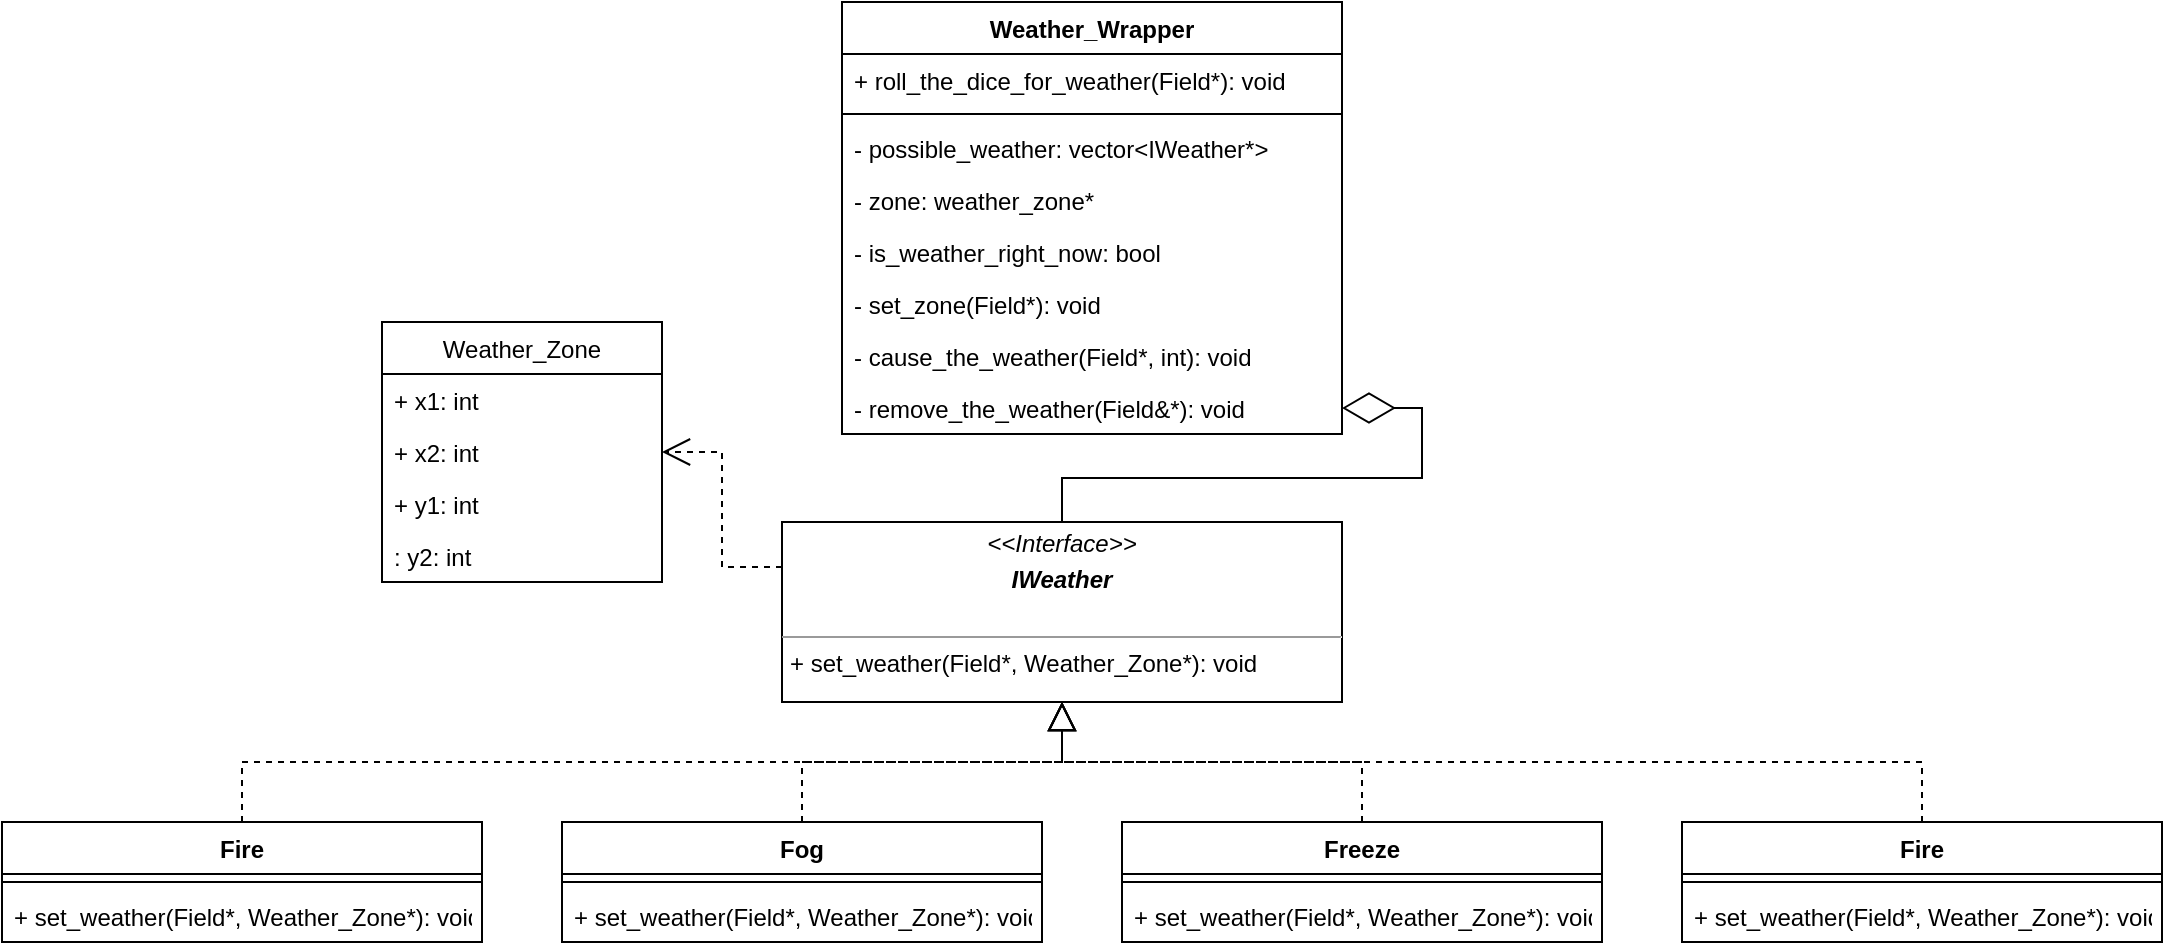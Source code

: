<mxfile version="20.5.1" type="device"><diagram id="Lyt0FpWS8Z_CBJf3gTmC" name="Страница 1"><mxGraphModel dx="1200" dy="790" grid="1" gridSize="10" guides="1" tooltips="1" connect="1" arrows="1" fold="1" page="1" pageScale="1" pageWidth="827" pageHeight="1169" math="0" shadow="0"><root><mxCell id="0"/><mxCell id="1" parent="0"/><mxCell id="qMwKCGsxbJogGUTpI8Q5-5" value="Weather_Wrapper" style="swimlane;fontStyle=1;align=center;verticalAlign=top;childLayout=stackLayout;horizontal=1;startSize=26;horizontalStack=0;resizeParent=1;resizeParentMax=0;resizeLast=0;collapsible=1;marginBottom=0;" vertex="1" parent="1"><mxGeometry x="460" y="10" width="250" height="216" as="geometry"/></mxCell><mxCell id="qMwKCGsxbJogGUTpI8Q5-6" value="+ roll_the_dice_for_weather(Field*): void" style="text;strokeColor=none;fillColor=none;align=left;verticalAlign=top;spacingLeft=4;spacingRight=4;overflow=hidden;rotatable=0;points=[[0,0.5],[1,0.5]];portConstraint=eastwest;" vertex="1" parent="qMwKCGsxbJogGUTpI8Q5-5"><mxGeometry y="26" width="250" height="26" as="geometry"/></mxCell><mxCell id="qMwKCGsxbJogGUTpI8Q5-7" value="" style="line;strokeWidth=1;fillColor=none;align=left;verticalAlign=middle;spacingTop=-1;spacingLeft=3;spacingRight=3;rotatable=0;labelPosition=right;points=[];portConstraint=eastwest;strokeColor=inherit;" vertex="1" parent="qMwKCGsxbJogGUTpI8Q5-5"><mxGeometry y="52" width="250" height="8" as="geometry"/></mxCell><mxCell id="qMwKCGsxbJogGUTpI8Q5-8" value="- possible_weather: vector&lt;IWeather*&gt;" style="text;strokeColor=none;fillColor=none;align=left;verticalAlign=top;spacingLeft=4;spacingRight=4;overflow=hidden;rotatable=0;points=[[0,0.5],[1,0.5]];portConstraint=eastwest;" vertex="1" parent="qMwKCGsxbJogGUTpI8Q5-5"><mxGeometry y="60" width="250" height="26" as="geometry"/></mxCell><mxCell id="qMwKCGsxbJogGUTpI8Q5-39" value="- zone: weather_zone*" style="text;strokeColor=none;fillColor=none;align=left;verticalAlign=top;spacingLeft=4;spacingRight=4;overflow=hidden;rotatable=0;points=[[0,0.5],[1,0.5]];portConstraint=eastwest;" vertex="1" parent="qMwKCGsxbJogGUTpI8Q5-5"><mxGeometry y="86" width="250" height="26" as="geometry"/></mxCell><mxCell id="qMwKCGsxbJogGUTpI8Q5-42" value="- is_weather_right_now: bool" style="text;strokeColor=none;fillColor=none;align=left;verticalAlign=top;spacingLeft=4;spacingRight=4;overflow=hidden;rotatable=0;points=[[0,0.5],[1,0.5]];portConstraint=eastwest;" vertex="1" parent="qMwKCGsxbJogGUTpI8Q5-5"><mxGeometry y="112" width="250" height="26" as="geometry"/></mxCell><mxCell id="qMwKCGsxbJogGUTpI8Q5-40" value="- set_zone(Field*): void" style="text;strokeColor=none;fillColor=none;align=left;verticalAlign=top;spacingLeft=4;spacingRight=4;overflow=hidden;rotatable=0;points=[[0,0.5],[1,0.5]];portConstraint=eastwest;" vertex="1" parent="qMwKCGsxbJogGUTpI8Q5-5"><mxGeometry y="138" width="250" height="26" as="geometry"/></mxCell><mxCell id="qMwKCGsxbJogGUTpI8Q5-43" value="- cause_the_weather(Field*, int): void" style="text;strokeColor=none;fillColor=none;align=left;verticalAlign=top;spacingLeft=4;spacingRight=4;overflow=hidden;rotatable=0;points=[[0,0.5],[1,0.5]];portConstraint=eastwest;" vertex="1" parent="qMwKCGsxbJogGUTpI8Q5-5"><mxGeometry y="164" width="250" height="26" as="geometry"/></mxCell><mxCell id="qMwKCGsxbJogGUTpI8Q5-44" value="- remove_the_weather(Field&amp;*): void" style="text;strokeColor=none;fillColor=none;align=left;verticalAlign=top;spacingLeft=4;spacingRight=4;overflow=hidden;rotatable=0;points=[[0,0.5],[1,0.5]];portConstraint=eastwest;" vertex="1" parent="qMwKCGsxbJogGUTpI8Q5-5"><mxGeometry y="190" width="250" height="26" as="geometry"/></mxCell><mxCell id="qMwKCGsxbJogGUTpI8Q5-13" value="&lt;p style=&quot;margin:0px;margin-top:4px;text-align:center;&quot;&gt;&lt;i&gt;&amp;lt;&amp;lt;Interface&amp;gt;&amp;gt;&lt;/i&gt;&lt;br&gt;&lt;/p&gt;&lt;p style=&quot;margin:0px;margin-top:4px;text-align:center;&quot;&gt;&lt;b&gt;&lt;i&gt;IWeather&lt;/i&gt;&lt;/b&gt;&lt;/p&gt;&lt;p style=&quot;margin:0px;margin-left:4px;&quot;&gt;&lt;br&gt;&lt;/p&gt;&lt;hr size=&quot;1&quot;&gt;&lt;p style=&quot;margin:0px;margin-left:4px;&quot;&gt;+ set_weather(Field*, Weather_Zone*): void&lt;br&gt;&lt;/p&gt;" style="verticalAlign=top;align=left;overflow=fill;fontSize=12;fontFamily=Helvetica;html=1;" vertex="1" parent="1"><mxGeometry x="430" y="270" width="280" height="90" as="geometry"/></mxCell><mxCell id="qMwKCGsxbJogGUTpI8Q5-14" value="Fire" style="swimlane;fontStyle=1;align=center;verticalAlign=top;childLayout=stackLayout;horizontal=1;startSize=26;horizontalStack=0;resizeParent=1;resizeParentMax=0;resizeLast=0;collapsible=1;marginBottom=0;" vertex="1" parent="1"><mxGeometry x="40" y="420" width="240" height="60" as="geometry"/></mxCell><mxCell id="qMwKCGsxbJogGUTpI8Q5-16" value="" style="line;strokeWidth=1;fillColor=none;align=left;verticalAlign=middle;spacingTop=-1;spacingLeft=3;spacingRight=3;rotatable=0;labelPosition=right;points=[];portConstraint=eastwest;strokeColor=inherit;" vertex="1" parent="qMwKCGsxbJogGUTpI8Q5-14"><mxGeometry y="26" width="240" height="8" as="geometry"/></mxCell><mxCell id="qMwKCGsxbJogGUTpI8Q5-17" value="+ set_weather(Field*, Weather_Zone*): void" style="text;strokeColor=none;fillColor=none;align=left;verticalAlign=top;spacingLeft=4;spacingRight=4;overflow=hidden;rotatable=0;points=[[0,0.5],[1,0.5]];portConstraint=eastwest;" vertex="1" parent="qMwKCGsxbJogGUTpI8Q5-14"><mxGeometry y="34" width="240" height="26" as="geometry"/></mxCell><mxCell id="qMwKCGsxbJogGUTpI8Q5-19" value="Weather_Zone" style="swimlane;fontStyle=0;childLayout=stackLayout;horizontal=1;startSize=26;fillColor=none;horizontalStack=0;resizeParent=1;resizeParentMax=0;resizeLast=0;collapsible=1;marginBottom=0;" vertex="1" parent="1"><mxGeometry x="230" y="170" width="140" height="130" as="geometry"/></mxCell><mxCell id="qMwKCGsxbJogGUTpI8Q5-20" value="+ x1: int" style="text;strokeColor=none;fillColor=none;align=left;verticalAlign=top;spacingLeft=4;spacingRight=4;overflow=hidden;rotatable=0;points=[[0,0.5],[1,0.5]];portConstraint=eastwest;" vertex="1" parent="qMwKCGsxbJogGUTpI8Q5-19"><mxGeometry y="26" width="140" height="26" as="geometry"/></mxCell><mxCell id="qMwKCGsxbJogGUTpI8Q5-21" value="+ x2: int" style="text;strokeColor=none;fillColor=none;align=left;verticalAlign=top;spacingLeft=4;spacingRight=4;overflow=hidden;rotatable=0;points=[[0,0.5],[1,0.5]];portConstraint=eastwest;" vertex="1" parent="qMwKCGsxbJogGUTpI8Q5-19"><mxGeometry y="52" width="140" height="26" as="geometry"/></mxCell><mxCell id="qMwKCGsxbJogGUTpI8Q5-22" value="+ y1: int" style="text;strokeColor=none;fillColor=none;align=left;verticalAlign=top;spacingLeft=4;spacingRight=4;overflow=hidden;rotatable=0;points=[[0,0.5],[1,0.5]];portConstraint=eastwest;" vertex="1" parent="qMwKCGsxbJogGUTpI8Q5-19"><mxGeometry y="78" width="140" height="26" as="geometry"/></mxCell><mxCell id="qMwKCGsxbJogGUTpI8Q5-23" value=": y2: int" style="text;strokeColor=none;fillColor=none;align=left;verticalAlign=top;spacingLeft=4;spacingRight=4;overflow=hidden;rotatable=0;points=[[0,0.5],[1,0.5]];portConstraint=eastwest;" vertex="1" parent="qMwKCGsxbJogGUTpI8Q5-19"><mxGeometry y="104" width="140" height="26" as="geometry"/></mxCell><mxCell id="qMwKCGsxbJogGUTpI8Q5-24" value="" style="endArrow=open;endSize=12;dashed=1;html=1;rounded=0;exitX=0;exitY=0.25;exitDx=0;exitDy=0;entryX=1;entryY=0.5;entryDx=0;entryDy=0;edgeStyle=orthogonalEdgeStyle;" edge="1" parent="1" source="qMwKCGsxbJogGUTpI8Q5-13" target="qMwKCGsxbJogGUTpI8Q5-21"><mxGeometry width="160" relative="1" as="geometry"><mxPoint x="330" y="390" as="sourcePoint"/><mxPoint x="490" y="390" as="targetPoint"/></mxGeometry></mxCell><mxCell id="qMwKCGsxbJogGUTpI8Q5-26" value="Fog" style="swimlane;fontStyle=1;align=center;verticalAlign=top;childLayout=stackLayout;horizontal=1;startSize=26;horizontalStack=0;resizeParent=1;resizeParentMax=0;resizeLast=0;collapsible=1;marginBottom=0;" vertex="1" parent="1"><mxGeometry x="320" y="420" width="240" height="60" as="geometry"/></mxCell><mxCell id="qMwKCGsxbJogGUTpI8Q5-27" value="" style="line;strokeWidth=1;fillColor=none;align=left;verticalAlign=middle;spacingTop=-1;spacingLeft=3;spacingRight=3;rotatable=0;labelPosition=right;points=[];portConstraint=eastwest;strokeColor=inherit;" vertex="1" parent="qMwKCGsxbJogGUTpI8Q5-26"><mxGeometry y="26" width="240" height="8" as="geometry"/></mxCell><mxCell id="qMwKCGsxbJogGUTpI8Q5-28" value="+ set_weather(Field*, Weather_Zone*): void" style="text;strokeColor=none;fillColor=none;align=left;verticalAlign=top;spacingLeft=4;spacingRight=4;overflow=hidden;rotatable=0;points=[[0,0.5],[1,0.5]];portConstraint=eastwest;" vertex="1" parent="qMwKCGsxbJogGUTpI8Q5-26"><mxGeometry y="34" width="240" height="26" as="geometry"/></mxCell><mxCell id="qMwKCGsxbJogGUTpI8Q5-29" value="Freeze" style="swimlane;fontStyle=1;align=center;verticalAlign=top;childLayout=stackLayout;horizontal=1;startSize=26;horizontalStack=0;resizeParent=1;resizeParentMax=0;resizeLast=0;collapsible=1;marginBottom=0;" vertex="1" parent="1"><mxGeometry x="600" y="420" width="240" height="60" as="geometry"/></mxCell><mxCell id="qMwKCGsxbJogGUTpI8Q5-30" value="" style="line;strokeWidth=1;fillColor=none;align=left;verticalAlign=middle;spacingTop=-1;spacingLeft=3;spacingRight=3;rotatable=0;labelPosition=right;points=[];portConstraint=eastwest;strokeColor=inherit;" vertex="1" parent="qMwKCGsxbJogGUTpI8Q5-29"><mxGeometry y="26" width="240" height="8" as="geometry"/></mxCell><mxCell id="qMwKCGsxbJogGUTpI8Q5-31" value="+ set_weather(Field*, Weather_Zone*): void" style="text;strokeColor=none;fillColor=none;align=left;verticalAlign=top;spacingLeft=4;spacingRight=4;overflow=hidden;rotatable=0;points=[[0,0.5],[1,0.5]];portConstraint=eastwest;" vertex="1" parent="qMwKCGsxbJogGUTpI8Q5-29"><mxGeometry y="34" width="240" height="26" as="geometry"/></mxCell><mxCell id="qMwKCGsxbJogGUTpI8Q5-32" value="Fire" style="swimlane;fontStyle=1;align=center;verticalAlign=top;childLayout=stackLayout;horizontal=1;startSize=26;horizontalStack=0;resizeParent=1;resizeParentMax=0;resizeLast=0;collapsible=1;marginBottom=0;" vertex="1" parent="1"><mxGeometry x="880" y="420" width="240" height="60" as="geometry"/></mxCell><mxCell id="qMwKCGsxbJogGUTpI8Q5-33" value="" style="line;strokeWidth=1;fillColor=none;align=left;verticalAlign=middle;spacingTop=-1;spacingLeft=3;spacingRight=3;rotatable=0;labelPosition=right;points=[];portConstraint=eastwest;strokeColor=inherit;" vertex="1" parent="qMwKCGsxbJogGUTpI8Q5-32"><mxGeometry y="26" width="240" height="8" as="geometry"/></mxCell><mxCell id="qMwKCGsxbJogGUTpI8Q5-34" value="+ set_weather(Field*, Weather_Zone*): void" style="text;strokeColor=none;fillColor=none;align=left;verticalAlign=top;spacingLeft=4;spacingRight=4;overflow=hidden;rotatable=0;points=[[0,0.5],[1,0.5]];portConstraint=eastwest;" vertex="1" parent="qMwKCGsxbJogGUTpI8Q5-32"><mxGeometry y="34" width="240" height="26" as="geometry"/></mxCell><mxCell id="qMwKCGsxbJogGUTpI8Q5-35" value="" style="endArrow=block;dashed=1;endFill=0;endSize=12;html=1;rounded=0;exitX=0.5;exitY=0;exitDx=0;exitDy=0;entryX=0.5;entryY=1;entryDx=0;entryDy=0;edgeStyle=orthogonalEdgeStyle;" edge="1" parent="1" source="qMwKCGsxbJogGUTpI8Q5-14" target="qMwKCGsxbJogGUTpI8Q5-13"><mxGeometry width="160" relative="1" as="geometry"><mxPoint x="470" y="390" as="sourcePoint"/><mxPoint x="630" y="390" as="targetPoint"/></mxGeometry></mxCell><mxCell id="qMwKCGsxbJogGUTpI8Q5-36" value="" style="endArrow=block;dashed=1;endFill=0;endSize=12;html=1;rounded=0;exitX=0.5;exitY=0;exitDx=0;exitDy=0;entryX=0.5;entryY=1;entryDx=0;entryDy=0;edgeStyle=orthogonalEdgeStyle;" edge="1" parent="1" source="qMwKCGsxbJogGUTpI8Q5-26" target="qMwKCGsxbJogGUTpI8Q5-13"><mxGeometry width="160" relative="1" as="geometry"><mxPoint x="470" y="390" as="sourcePoint"/><mxPoint x="630" y="390" as="targetPoint"/></mxGeometry></mxCell><mxCell id="qMwKCGsxbJogGUTpI8Q5-37" value="" style="endArrow=block;dashed=1;endFill=0;endSize=12;html=1;rounded=0;exitX=0.5;exitY=0;exitDx=0;exitDy=0;entryX=0.5;entryY=1;entryDx=0;entryDy=0;edgeStyle=orthogonalEdgeStyle;" edge="1" parent="1" source="qMwKCGsxbJogGUTpI8Q5-29" target="qMwKCGsxbJogGUTpI8Q5-13"><mxGeometry width="160" relative="1" as="geometry"><mxPoint x="470" y="390" as="sourcePoint"/><mxPoint x="630" y="390" as="targetPoint"/></mxGeometry></mxCell><mxCell id="qMwKCGsxbJogGUTpI8Q5-38" value="" style="endArrow=block;dashed=1;endFill=0;endSize=12;html=1;rounded=0;exitX=0.5;exitY=0;exitDx=0;exitDy=0;entryX=0.5;entryY=1;entryDx=0;entryDy=0;edgeStyle=orthogonalEdgeStyle;" edge="1" parent="1" source="qMwKCGsxbJogGUTpI8Q5-32" target="qMwKCGsxbJogGUTpI8Q5-13"><mxGeometry width="160" relative="1" as="geometry"><mxPoint x="470" y="390" as="sourcePoint"/><mxPoint x="630" y="390" as="targetPoint"/></mxGeometry></mxCell><mxCell id="qMwKCGsxbJogGUTpI8Q5-45" value="" style="endArrow=diamondThin;endFill=0;endSize=24;html=1;rounded=0;exitX=0.5;exitY=0;exitDx=0;exitDy=0;entryX=1;entryY=0.5;entryDx=0;entryDy=0;edgeStyle=orthogonalEdgeStyle;" edge="1" parent="1" source="qMwKCGsxbJogGUTpI8Q5-13" target="qMwKCGsxbJogGUTpI8Q5-44"><mxGeometry width="160" relative="1" as="geometry"><mxPoint x="510" y="320" as="sourcePoint"/><mxPoint x="670" y="320" as="targetPoint"/><Array as="points"><mxPoint x="570" y="248"/><mxPoint x="750" y="248"/><mxPoint x="750" y="213"/></Array></mxGeometry></mxCell></root></mxGraphModel></diagram></mxfile>